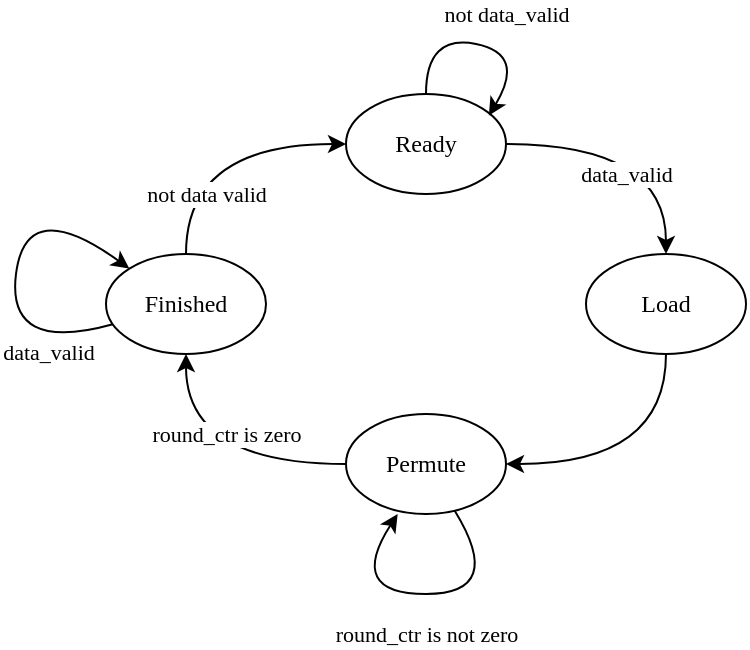 <mxfile version="18.0.3" type="github">
  <diagram name="Page-1" id="42789a77-a242-8287-6e28-9cd8cfd52e62">
    <mxGraphModel dx="865" dy="455" grid="1" gridSize="10" guides="1" tooltips="1" connect="1" arrows="1" fold="1" page="1" pageScale="1" pageWidth="1100" pageHeight="850" background="none" math="0" shadow="0">
      <root>
        <mxCell id="0" />
        <mxCell id="1" parent="0" />
        <mxCell id="WGArmnnO4fhZ9Dh5sHth-5" value="data_valid" style="edgeStyle=orthogonalEdgeStyle;curved=1;rounded=0;orthogonalLoop=1;jettySize=auto;html=1;shadow=0;fontFamily=Lucida Console;" edge="1" parent="1" source="1ea317790d2ca983-7" target="WGArmnnO4fhZ9Dh5sHth-1">
          <mxGeometry x="-0.111" y="-15" relative="1" as="geometry">
            <mxPoint as="offset" />
          </mxGeometry>
        </mxCell>
        <mxCell id="1ea317790d2ca983-7" value="Ready" style="ellipse;whiteSpace=wrap;html=1;rounded=0;shadow=0;comic=0;labelBackgroundColor=none;strokeWidth=1;fontFamily=Lucida Console;fontSize=12;align=center;" parent="1" vertex="1">
          <mxGeometry x="480" y="230" width="80" height="50" as="geometry" />
        </mxCell>
        <mxCell id="WGArmnnO4fhZ9Dh5sHth-7" style="edgeStyle=orthogonalEdgeStyle;curved=1;rounded=0;orthogonalLoop=1;jettySize=auto;html=1;shadow=0;fontFamily=Lucida Console;exitX=0.5;exitY=1;exitDx=0;exitDy=0;entryX=1;entryY=0.5;entryDx=0;entryDy=0;" edge="1" parent="1" source="WGArmnnO4fhZ9Dh5sHth-1" target="WGArmnnO4fhZ9Dh5sHth-2">
          <mxGeometry relative="1" as="geometry" />
        </mxCell>
        <mxCell id="WGArmnnO4fhZ9Dh5sHth-1" value="Load" style="ellipse;whiteSpace=wrap;html=1;rounded=0;shadow=0;comic=0;labelBackgroundColor=none;strokeWidth=1;fontFamily=Lucida Console;fontSize=12;align=center;" vertex="1" parent="1">
          <mxGeometry x="600" y="310" width="80" height="50" as="geometry" />
        </mxCell>
        <mxCell id="WGArmnnO4fhZ9Dh5sHth-10" value="round_ctr is zero" style="edgeStyle=orthogonalEdgeStyle;curved=1;rounded=0;orthogonalLoop=1;jettySize=auto;html=1;shadow=0;fontFamily=Lucida Console;" edge="1" parent="1" source="WGArmnnO4fhZ9Dh5sHth-2" target="WGArmnnO4fhZ9Dh5sHth-3">
          <mxGeometry x="-0.111" y="-15" relative="1" as="geometry">
            <mxPoint as="offset" />
          </mxGeometry>
        </mxCell>
        <mxCell id="WGArmnnO4fhZ9Dh5sHth-2" value="&lt;div&gt;Permute&lt;/div&gt;" style="ellipse;whiteSpace=wrap;html=1;rounded=0;shadow=0;comic=0;labelBackgroundColor=none;strokeWidth=1;fontFamily=Lucida Console;fontSize=12;align=center;" vertex="1" parent="1">
          <mxGeometry x="480" y="390" width="80" height="50" as="geometry" />
        </mxCell>
        <mxCell id="WGArmnnO4fhZ9Dh5sHth-11" value="not data valid" style="edgeStyle=orthogonalEdgeStyle;curved=1;rounded=0;orthogonalLoop=1;jettySize=auto;html=1;entryX=0;entryY=0.5;entryDx=0;entryDy=0;shadow=0;fontFamily=Lucida Console;exitX=0.5;exitY=0;exitDx=0;exitDy=0;" edge="1" parent="1" source="WGArmnnO4fhZ9Dh5sHth-3" target="1ea317790d2ca983-7">
          <mxGeometry x="-0.556" y="-10" relative="1" as="geometry">
            <mxPoint as="offset" />
          </mxGeometry>
        </mxCell>
        <mxCell id="WGArmnnO4fhZ9Dh5sHth-3" value="Finished" style="ellipse;whiteSpace=wrap;html=1;rounded=0;shadow=0;comic=0;labelBackgroundColor=none;strokeWidth=1;fontFamily=Lucida Console;fontSize=12;align=center;" vertex="1" parent="1">
          <mxGeometry x="360" y="310" width="80" height="50" as="geometry" />
        </mxCell>
        <mxCell id="WGArmnnO4fhZ9Dh5sHth-6" value="&lt;div&gt;not data_valid&lt;/div&gt;" style="curved=1;endArrow=classic;html=1;rounded=0;shadow=0;exitX=0.5;exitY=0;exitDx=0;exitDy=0;entryX=0.893;entryY=0.216;entryDx=0;entryDy=0;entryPerimeter=0;fontFamily=Lucida Console;" edge="1" parent="1" source="1ea317790d2ca983-7" target="1ea317790d2ca983-7">
          <mxGeometry x="0.15" y="18" width="50" height="50" relative="1" as="geometry">
            <mxPoint x="480" y="210" as="sourcePoint" />
            <mxPoint x="570" y="240" as="targetPoint" />
            <Array as="points">
              <mxPoint x="520" y="200" />
              <mxPoint x="570" y="210" />
            </Array>
            <mxPoint as="offset" />
          </mxGeometry>
        </mxCell>
        <mxCell id="WGArmnnO4fhZ9Dh5sHth-9" value="round_ctr is not zero &lt;span class=&quot;pl-k&quot;&gt;&lt;/span&gt;" style="curved=1;endArrow=classic;html=1;rounded=0;shadow=0;fontFamily=Lucida Console;entryX=0.323;entryY=1;entryDx=0;entryDy=0;entryPerimeter=0;" edge="1" parent="1" source="WGArmnnO4fhZ9Dh5sHth-2" target="WGArmnnO4fhZ9Dh5sHth-2">
          <mxGeometry x="0.007" y="20" width="50" height="50" relative="1" as="geometry">
            <mxPoint x="420" y="380" as="sourcePoint" />
            <mxPoint x="490" y="530" as="targetPoint" />
            <Array as="points">
              <mxPoint x="560" y="480" />
              <mxPoint x="480" y="480" />
            </Array>
            <mxPoint as="offset" />
          </mxGeometry>
        </mxCell>
        <mxCell id="WGArmnnO4fhZ9Dh5sHth-13" value="" style="curved=1;endArrow=classic;html=1;rounded=0;shadow=0;fontFamily=Lucida Console;entryX=0;entryY=0;entryDx=0;entryDy=0;" edge="1" parent="1" source="WGArmnnO4fhZ9Dh5sHth-3" target="WGArmnnO4fhZ9Dh5sHth-3">
          <mxGeometry width="50" height="50" relative="1" as="geometry">
            <mxPoint x="420" y="380" as="sourcePoint" />
            <mxPoint x="280" y="330" as="targetPoint" />
            <Array as="points">
              <mxPoint x="310" y="360" />
              <mxPoint x="320" y="280" />
            </Array>
          </mxGeometry>
        </mxCell>
        <mxCell id="WGArmnnO4fhZ9Dh5sHth-14" value="data_valid" style="edgeLabel;html=1;align=center;verticalAlign=middle;resizable=0;points=[];fontFamily=Lucida Console;" vertex="1" connectable="0" parent="WGArmnnO4fhZ9Dh5sHth-13">
          <mxGeometry x="0.071" y="-3" relative="1" as="geometry">
            <mxPoint x="11" y="50" as="offset" />
          </mxGeometry>
        </mxCell>
      </root>
    </mxGraphModel>
  </diagram>
</mxfile>
